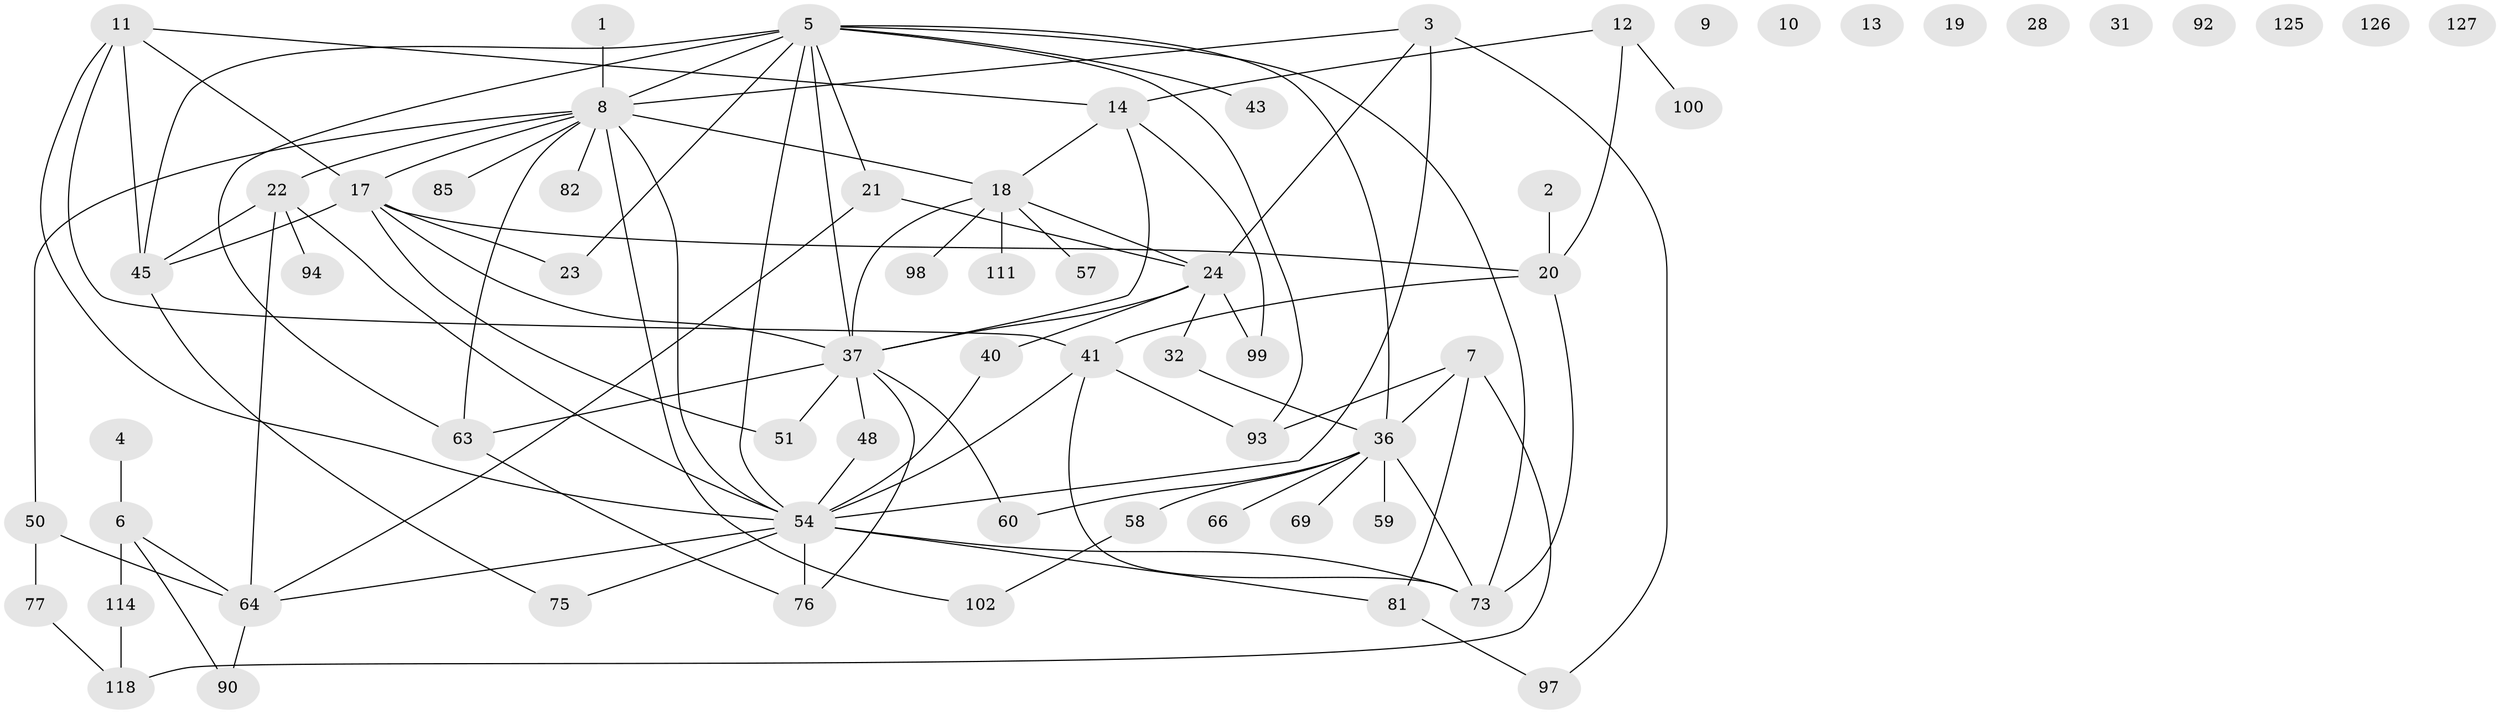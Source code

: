 // original degree distribution, {1: 0.23076923076923078, 2: 0.23846153846153847, 8: 0.007692307692307693, 4: 0.11538461538461539, 0: 0.06923076923076923, 3: 0.2, 5: 0.09230769230769231, 6: 0.03076923076923077, 7: 0.015384615384615385}
// Generated by graph-tools (version 1.1) at 2025/13/03/09/25 04:13:05]
// undirected, 65 vertices, 98 edges
graph export_dot {
graph [start="1"]
  node [color=gray90,style=filled];
  1;
  2;
  3 [super="+56+15"];
  4;
  5 [super="+67+108+46"];
  6 [super="+44"];
  7;
  8 [super="+30"];
  9;
  10;
  11 [super="+87+123"];
  12 [super="+16"];
  13 [super="+53"];
  14 [super="+38+34"];
  17 [super="+116+62"];
  18 [super="+117+25+26+109"];
  19;
  20 [super="+29"];
  21 [super="+88"];
  22 [super="+124+74"];
  23 [super="+35"];
  24 [super="+49+107+68"];
  28;
  31;
  32 [super="+129"];
  36 [super="+39+42+52"];
  37 [super="+103+121+86"];
  40 [super="+65"];
  41 [super="+47+72"];
  43;
  45 [super="+84+115"];
  48;
  50 [super="+78"];
  51 [super="+122"];
  54 [super="+55+71"];
  57 [super="+104"];
  58;
  59;
  60;
  63 [super="+80"];
  64 [super="+79"];
  66;
  69;
  73 [super="+112+105"];
  75 [super="+96"];
  76 [super="+110"];
  77;
  81;
  82;
  85;
  90;
  92;
  93;
  94;
  97;
  98;
  99;
  100;
  102;
  111;
  114;
  118;
  125;
  126;
  127;
  1 -- 8;
  2 -- 20;
  3 -- 54;
  3 -- 8;
  3 -- 24;
  3 -- 97;
  4 -- 6;
  5 -- 37 [weight=2];
  5 -- 63 [weight=2];
  5 -- 36;
  5 -- 43;
  5 -- 93;
  5 -- 23;
  5 -- 45;
  5 -- 8;
  5 -- 73;
  5 -- 21;
  5 -- 54;
  6 -- 114;
  6 -- 90;
  6 -- 64;
  7 -- 81;
  7 -- 93;
  7 -- 118;
  7 -- 36;
  8 -- 102;
  8 -- 17;
  8 -- 18 [weight=2];
  8 -- 82;
  8 -- 50;
  8 -- 85;
  8 -- 22;
  8 -- 63;
  8 -- 54;
  11 -- 17;
  11 -- 14;
  11 -- 45;
  11 -- 54;
  11 -- 41;
  12 -- 100;
  12 -- 20;
  12 -- 14;
  14 -- 18 [weight=2];
  14 -- 99;
  14 -- 37;
  17 -- 23;
  17 -- 45;
  17 -- 37;
  17 -- 51;
  17 -- 20;
  18 -- 37;
  18 -- 98;
  18 -- 111;
  18 -- 57;
  18 -- 24;
  20 -- 41;
  20 -- 73;
  21 -- 64 [weight=2];
  21 -- 24;
  22 -- 94;
  22 -- 54;
  22 -- 45;
  22 -- 64;
  24 -- 40;
  24 -- 99;
  24 -- 32;
  24 -- 37;
  32 -- 36;
  36 -- 66;
  36 -- 69;
  36 -- 58;
  36 -- 60;
  36 -- 59;
  36 -- 73;
  37 -- 48;
  37 -- 63;
  37 -- 60;
  37 -- 51;
  37 -- 76;
  40 -- 54;
  41 -- 93;
  41 -- 54;
  41 -- 73;
  45 -- 75;
  48 -- 54;
  50 -- 77;
  50 -- 64;
  54 -- 73;
  54 -- 81;
  54 -- 76;
  54 -- 75;
  54 -- 64;
  58 -- 102;
  63 -- 76;
  64 -- 90;
  77 -- 118;
  81 -- 97;
  114 -- 118;
}
